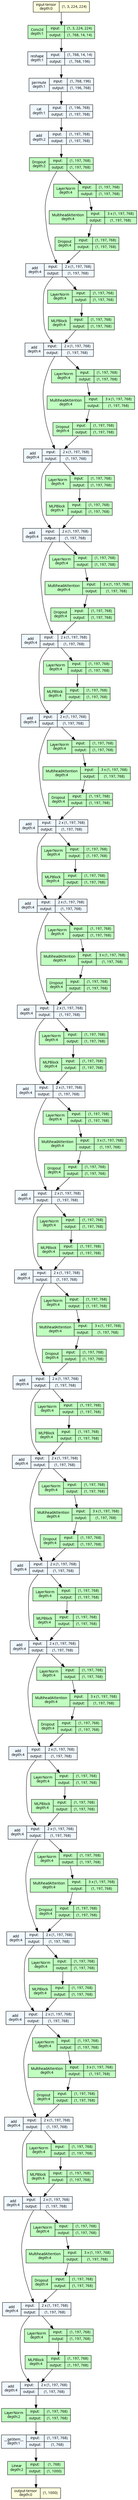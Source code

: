 strict digraph ViT_b_16 {
	graph [ordering=in size="64.2,64.2"]
	node [align=left fontname="Linux libertine" fontsize=10 height=0.2 ranksep=0.1 shape=record style=filled]
	edge [fontsize=10]
	0 [label="input-tensor&#92;ndepth:0|(1, 3, 224, 224)" fillcolor=lightyellow]
	0 [label="input-tensor&#92;ndepth:0|(1, 3, 224, 224)" fillcolor=lightyellow]
	1 [label="Conv2d&#92;ndepth:1|{input:|output:}|{(1, 3, 224, 224)|(1, 768, 14, 14)}" fillcolor=darkseagreen1]
	2 [label="reshape&#92;ndepth:1|{input:|output:}|{(1, 768, 14, 14)|(1, 768, 196)}" fillcolor=aliceblue]
	3 [label="permute&#92;ndepth:1|{input:|output:}|{(1, 768, 196)|(1, 196, 768)}" fillcolor=aliceblue]
	4 [label="cat&#92;ndepth:1|{input:|output:}|{(1, 196, 768)|(1, 197, 768)}" fillcolor=aliceblue]
	5 [label="add&#92;ndepth:2|{input:|output:}|{(1, 197, 768)|(1, 197, 768)}" fillcolor=aliceblue]
	6 [label="Dropout&#92;ndepth:2|{input:|output:}|{(1, 197, 768)|(1, 197, 768)}" fillcolor=darkseagreen1]
	7 [label="LayerNorm&#92;ndepth:4|{input:|output:}|{(1, 197, 768)|(1, 197, 768)}" fillcolor=darkseagreen1]
	8 [label="MultiheadAttention&#92;ndepth:4|{input:|output:}|{3 x (1, 197, 768)|(1, 197, 768)}" fillcolor=darkseagreen1]
	9 [label="Dropout&#92;ndepth:4|{input:|output:}|{(1, 197, 768)|(1, 197, 768)}" fillcolor=darkseagreen1]
	10 [label="add&#92;ndepth:4|{input:|output:}|{2 x (1, 197, 768)|(1, 197, 768)}" fillcolor=aliceblue]
	11 [label="LayerNorm&#92;ndepth:4|{input:|output:}|{(1, 197, 768)|(1, 197, 768)}" fillcolor=darkseagreen1]
	12 [label="MLPBlock&#92;ndepth:4|{input:|output:}|{(1, 197, 768)|(1, 197, 768)}" fillcolor=darkseagreen1]
	13 [label="add&#92;ndepth:4|{input:|output:}|{2 x (1, 197, 768)|(1, 197, 768)}" fillcolor=aliceblue]
	14 [label="LayerNorm&#92;ndepth:4|{input:|output:}|{(1, 197, 768)|(1, 197, 768)}" fillcolor=darkseagreen1]
	15 [label="MultiheadAttention&#92;ndepth:4|{input:|output:}|{3 x (1, 197, 768)|(1, 197, 768)}" fillcolor=darkseagreen1]
	16 [label="Dropout&#92;ndepth:4|{input:|output:}|{(1, 197, 768)|(1, 197, 768)}" fillcolor=darkseagreen1]
	17 [label="add&#92;ndepth:4|{input:|output:}|{2 x (1, 197, 768)|(1, 197, 768)}" fillcolor=aliceblue]
	18 [label="LayerNorm&#92;ndepth:4|{input:|output:}|{(1, 197, 768)|(1, 197, 768)}" fillcolor=darkseagreen1]
	19 [label="MLPBlock&#92;ndepth:4|{input:|output:}|{(1, 197, 768)|(1, 197, 768)}" fillcolor=darkseagreen1]
	20 [label="add&#92;ndepth:4|{input:|output:}|{2 x (1, 197, 768)|(1, 197, 768)}" fillcolor=aliceblue]
	21 [label="LayerNorm&#92;ndepth:4|{input:|output:}|{(1, 197, 768)|(1, 197, 768)}" fillcolor=darkseagreen1]
	22 [label="MultiheadAttention&#92;ndepth:4|{input:|output:}|{3 x (1, 197, 768)|(1, 197, 768)}" fillcolor=darkseagreen1]
	23 [label="Dropout&#92;ndepth:4|{input:|output:}|{(1, 197, 768)|(1, 197, 768)}" fillcolor=darkseagreen1]
	24 [label="add&#92;ndepth:4|{input:|output:}|{2 x (1, 197, 768)|(1, 197, 768)}" fillcolor=aliceblue]
	25 [label="LayerNorm&#92;ndepth:4|{input:|output:}|{(1, 197, 768)|(1, 197, 768)}" fillcolor=darkseagreen1]
	26 [label="MLPBlock&#92;ndepth:4|{input:|output:}|{(1, 197, 768)|(1, 197, 768)}" fillcolor=darkseagreen1]
	27 [label="add&#92;ndepth:4|{input:|output:}|{2 x (1, 197, 768)|(1, 197, 768)}" fillcolor=aliceblue]
	28 [label="LayerNorm&#92;ndepth:4|{input:|output:}|{(1, 197, 768)|(1, 197, 768)}" fillcolor=darkseagreen1]
	29 [label="MultiheadAttention&#92;ndepth:4|{input:|output:}|{3 x (1, 197, 768)|(1, 197, 768)}" fillcolor=darkseagreen1]
	30 [label="Dropout&#92;ndepth:4|{input:|output:}|{(1, 197, 768)|(1, 197, 768)}" fillcolor=darkseagreen1]
	31 [label="add&#92;ndepth:4|{input:|output:}|{2 x (1, 197, 768)|(1, 197, 768)}" fillcolor=aliceblue]
	32 [label="LayerNorm&#92;ndepth:4|{input:|output:}|{(1, 197, 768)|(1, 197, 768)}" fillcolor=darkseagreen1]
	33 [label="MLPBlock&#92;ndepth:4|{input:|output:}|{(1, 197, 768)|(1, 197, 768)}" fillcolor=darkseagreen1]
	34 [label="add&#92;ndepth:4|{input:|output:}|{2 x (1, 197, 768)|(1, 197, 768)}" fillcolor=aliceblue]
	35 [label="LayerNorm&#92;ndepth:4|{input:|output:}|{(1, 197, 768)|(1, 197, 768)}" fillcolor=darkseagreen1]
	36 [label="MultiheadAttention&#92;ndepth:4|{input:|output:}|{3 x (1, 197, 768)|(1, 197, 768)}" fillcolor=darkseagreen1]
	37 [label="Dropout&#92;ndepth:4|{input:|output:}|{(1, 197, 768)|(1, 197, 768)}" fillcolor=darkseagreen1]
	38 [label="add&#92;ndepth:4|{input:|output:}|{2 x (1, 197, 768)|(1, 197, 768)}" fillcolor=aliceblue]
	39 [label="LayerNorm&#92;ndepth:4|{input:|output:}|{(1, 197, 768)|(1, 197, 768)}" fillcolor=darkseagreen1]
	40 [label="MLPBlock&#92;ndepth:4|{input:|output:}|{(1, 197, 768)|(1, 197, 768)}" fillcolor=darkseagreen1]
	41 [label="add&#92;ndepth:4|{input:|output:}|{2 x (1, 197, 768)|(1, 197, 768)}" fillcolor=aliceblue]
	42 [label="LayerNorm&#92;ndepth:4|{input:|output:}|{(1, 197, 768)|(1, 197, 768)}" fillcolor=darkseagreen1]
	43 [label="MultiheadAttention&#92;ndepth:4|{input:|output:}|{3 x (1, 197, 768)|(1, 197, 768)}" fillcolor=darkseagreen1]
	44 [label="Dropout&#92;ndepth:4|{input:|output:}|{(1, 197, 768)|(1, 197, 768)}" fillcolor=darkseagreen1]
	45 [label="add&#92;ndepth:4|{input:|output:}|{2 x (1, 197, 768)|(1, 197, 768)}" fillcolor=aliceblue]
	46 [label="LayerNorm&#92;ndepth:4|{input:|output:}|{(1, 197, 768)|(1, 197, 768)}" fillcolor=darkseagreen1]
	47 [label="MLPBlock&#92;ndepth:4|{input:|output:}|{(1, 197, 768)|(1, 197, 768)}" fillcolor=darkseagreen1]
	48 [label="add&#92;ndepth:4|{input:|output:}|{2 x (1, 197, 768)|(1, 197, 768)}" fillcolor=aliceblue]
	49 [label="LayerNorm&#92;ndepth:4|{input:|output:}|{(1, 197, 768)|(1, 197, 768)}" fillcolor=darkseagreen1]
	50 [label="MultiheadAttention&#92;ndepth:4|{input:|output:}|{3 x (1, 197, 768)|(1, 197, 768)}" fillcolor=darkseagreen1]
	51 [label="Dropout&#92;ndepth:4|{input:|output:}|{(1, 197, 768)|(1, 197, 768)}" fillcolor=darkseagreen1]
	52 [label="add&#92;ndepth:4|{input:|output:}|{2 x (1, 197, 768)|(1, 197, 768)}" fillcolor=aliceblue]
	53 [label="LayerNorm&#92;ndepth:4|{input:|output:}|{(1, 197, 768)|(1, 197, 768)}" fillcolor=darkseagreen1]
	54 [label="MLPBlock&#92;ndepth:4|{input:|output:}|{(1, 197, 768)|(1, 197, 768)}" fillcolor=darkseagreen1]
	55 [label="add&#92;ndepth:4|{input:|output:}|{2 x (1, 197, 768)|(1, 197, 768)}" fillcolor=aliceblue]
	56 [label="LayerNorm&#92;ndepth:4|{input:|output:}|{(1, 197, 768)|(1, 197, 768)}" fillcolor=darkseagreen1]
	57 [label="MultiheadAttention&#92;ndepth:4|{input:|output:}|{3 x (1, 197, 768)|(1, 197, 768)}" fillcolor=darkseagreen1]
	58 [label="Dropout&#92;ndepth:4|{input:|output:}|{(1, 197, 768)|(1, 197, 768)}" fillcolor=darkseagreen1]
	59 [label="add&#92;ndepth:4|{input:|output:}|{2 x (1, 197, 768)|(1, 197, 768)}" fillcolor=aliceblue]
	60 [label="LayerNorm&#92;ndepth:4|{input:|output:}|{(1, 197, 768)|(1, 197, 768)}" fillcolor=darkseagreen1]
	61 [label="MLPBlock&#92;ndepth:4|{input:|output:}|{(1, 197, 768)|(1, 197, 768)}" fillcolor=darkseagreen1]
	62 [label="add&#92;ndepth:4|{input:|output:}|{2 x (1, 197, 768)|(1, 197, 768)}" fillcolor=aliceblue]
	63 [label="LayerNorm&#92;ndepth:4|{input:|output:}|{(1, 197, 768)|(1, 197, 768)}" fillcolor=darkseagreen1]
	64 [label="MultiheadAttention&#92;ndepth:4|{input:|output:}|{3 x (1, 197, 768)|(1, 197, 768)}" fillcolor=darkseagreen1]
	65 [label="Dropout&#92;ndepth:4|{input:|output:}|{(1, 197, 768)|(1, 197, 768)}" fillcolor=darkseagreen1]
	66 [label="add&#92;ndepth:4|{input:|output:}|{2 x (1, 197, 768)|(1, 197, 768)}" fillcolor=aliceblue]
	67 [label="LayerNorm&#92;ndepth:4|{input:|output:}|{(1, 197, 768)|(1, 197, 768)}" fillcolor=darkseagreen1]
	68 [label="MLPBlock&#92;ndepth:4|{input:|output:}|{(1, 197, 768)|(1, 197, 768)}" fillcolor=darkseagreen1]
	69 [label="add&#92;ndepth:4|{input:|output:}|{2 x (1, 197, 768)|(1, 197, 768)}" fillcolor=aliceblue]
	70 [label="LayerNorm&#92;ndepth:4|{input:|output:}|{(1, 197, 768)|(1, 197, 768)}" fillcolor=darkseagreen1]
	71 [label="MultiheadAttention&#92;ndepth:4|{input:|output:}|{3 x (1, 197, 768)|(1, 197, 768)}" fillcolor=darkseagreen1]
	72 [label="Dropout&#92;ndepth:4|{input:|output:}|{(1, 197, 768)|(1, 197, 768)}" fillcolor=darkseagreen1]
	73 [label="add&#92;ndepth:4|{input:|output:}|{2 x (1, 197, 768)|(1, 197, 768)}" fillcolor=aliceblue]
	74 [label="LayerNorm&#92;ndepth:4|{input:|output:}|{(1, 197, 768)|(1, 197, 768)}" fillcolor=darkseagreen1]
	75 [label="MLPBlock&#92;ndepth:4|{input:|output:}|{(1, 197, 768)|(1, 197, 768)}" fillcolor=darkseagreen1]
	76 [label="add&#92;ndepth:4|{input:|output:}|{2 x (1, 197, 768)|(1, 197, 768)}" fillcolor=aliceblue]
	77 [label="LayerNorm&#92;ndepth:4|{input:|output:}|{(1, 197, 768)|(1, 197, 768)}" fillcolor=darkseagreen1]
	78 [label="MultiheadAttention&#92;ndepth:4|{input:|output:}|{3 x (1, 197, 768)|(1, 197, 768)}" fillcolor=darkseagreen1]
	79 [label="Dropout&#92;ndepth:4|{input:|output:}|{(1, 197, 768)|(1, 197, 768)}" fillcolor=darkseagreen1]
	80 [label="add&#92;ndepth:4|{input:|output:}|{2 x (1, 197, 768)|(1, 197, 768)}" fillcolor=aliceblue]
	81 [label="LayerNorm&#92;ndepth:4|{input:|output:}|{(1, 197, 768)|(1, 197, 768)}" fillcolor=darkseagreen1]
	82 [label="MLPBlock&#92;ndepth:4|{input:|output:}|{(1, 197, 768)|(1, 197, 768)}" fillcolor=darkseagreen1]
	83 [label="add&#92;ndepth:4|{input:|output:}|{2 x (1, 197, 768)|(1, 197, 768)}" fillcolor=aliceblue]
	84 [label="LayerNorm&#92;ndepth:4|{input:|output:}|{(1, 197, 768)|(1, 197, 768)}" fillcolor=darkseagreen1]
	85 [label="MultiheadAttention&#92;ndepth:4|{input:|output:}|{3 x (1, 197, 768)|(1, 197, 768)}" fillcolor=darkseagreen1]
	86 [label="Dropout&#92;ndepth:4|{input:|output:}|{(1, 197, 768)|(1, 197, 768)}" fillcolor=darkseagreen1]
	87 [label="add&#92;ndepth:4|{input:|output:}|{2 x (1, 197, 768)|(1, 197, 768)}" fillcolor=aliceblue]
	88 [label="LayerNorm&#92;ndepth:4|{input:|output:}|{(1, 197, 768)|(1, 197, 768)}" fillcolor=darkseagreen1]
	89 [label="MLPBlock&#92;ndepth:4|{input:|output:}|{(1, 197, 768)|(1, 197, 768)}" fillcolor=darkseagreen1]
	90 [label="add&#92;ndepth:4|{input:|output:}|{2 x (1, 197, 768)|(1, 197, 768)}" fillcolor=aliceblue]
	91 [label="LayerNorm&#92;ndepth:2|{input:|output:}|{(1, 197, 768)|(1, 197, 768)}" fillcolor=darkseagreen1]
	92 [label="__getitem__&#92;ndepth:1|{input:|output:}|{(1, 197, 768)|(1, 768)}" fillcolor=aliceblue]
	93 [label="Linear&#92;ndepth:2|{input:|output:}|{(1, 768)|(1, 1000)}" fillcolor=darkseagreen1]
	94 [label="output-tensor&#92;ndepth:0|(1, 1000)" fillcolor=lightyellow]
	0 -> 1
	1 -> 2
	2 -> 3
	3 -> 4
	4 -> 5
	5 -> 6
	6 -> 7
	6 -> 10
	7 -> 8
	8 -> 9
	9 -> 10
	10 -> 11
	10 -> 13
	11 -> 12
	12 -> 13
	13 -> 14
	13 -> 17
	14 -> 15
	15 -> 16
	16 -> 17
	17 -> 18
	17 -> 20
	18 -> 19
	19 -> 20
	20 -> 21
	20 -> 24
	21 -> 22
	22 -> 23
	23 -> 24
	24 -> 25
	24 -> 27
	25 -> 26
	26 -> 27
	27 -> 28
	27 -> 31
	28 -> 29
	29 -> 30
	30 -> 31
	31 -> 32
	31 -> 34
	32 -> 33
	33 -> 34
	34 -> 35
	34 -> 38
	35 -> 36
	36 -> 37
	37 -> 38
	38 -> 39
	38 -> 41
	39 -> 40
	40 -> 41
	41 -> 42
	41 -> 45
	42 -> 43
	43 -> 44
	44 -> 45
	45 -> 46
	45 -> 48
	46 -> 47
	47 -> 48
	48 -> 49
	48 -> 52
	49 -> 50
	50 -> 51
	51 -> 52
	52 -> 53
	52 -> 55
	53 -> 54
	54 -> 55
	55 -> 56
	55 -> 59
	56 -> 57
	57 -> 58
	58 -> 59
	59 -> 60
	59 -> 62
	60 -> 61
	61 -> 62
	62 -> 63
	62 -> 66
	63 -> 64
	64 -> 65
	65 -> 66
	66 -> 67
	66 -> 69
	67 -> 68
	68 -> 69
	69 -> 70
	69 -> 73
	70 -> 71
	71 -> 72
	72 -> 73
	73 -> 74
	73 -> 76
	74 -> 75
	75 -> 76
	76 -> 77
	76 -> 80
	77 -> 78
	78 -> 79
	79 -> 80
	80 -> 81
	80 -> 83
	81 -> 82
	82 -> 83
	83 -> 84
	83 -> 87
	84 -> 85
	85 -> 86
	86 -> 87
	87 -> 88
	87 -> 90
	88 -> 89
	89 -> 90
	90 -> 91
	91 -> 92
	92 -> 93
	93 -> 94
}

